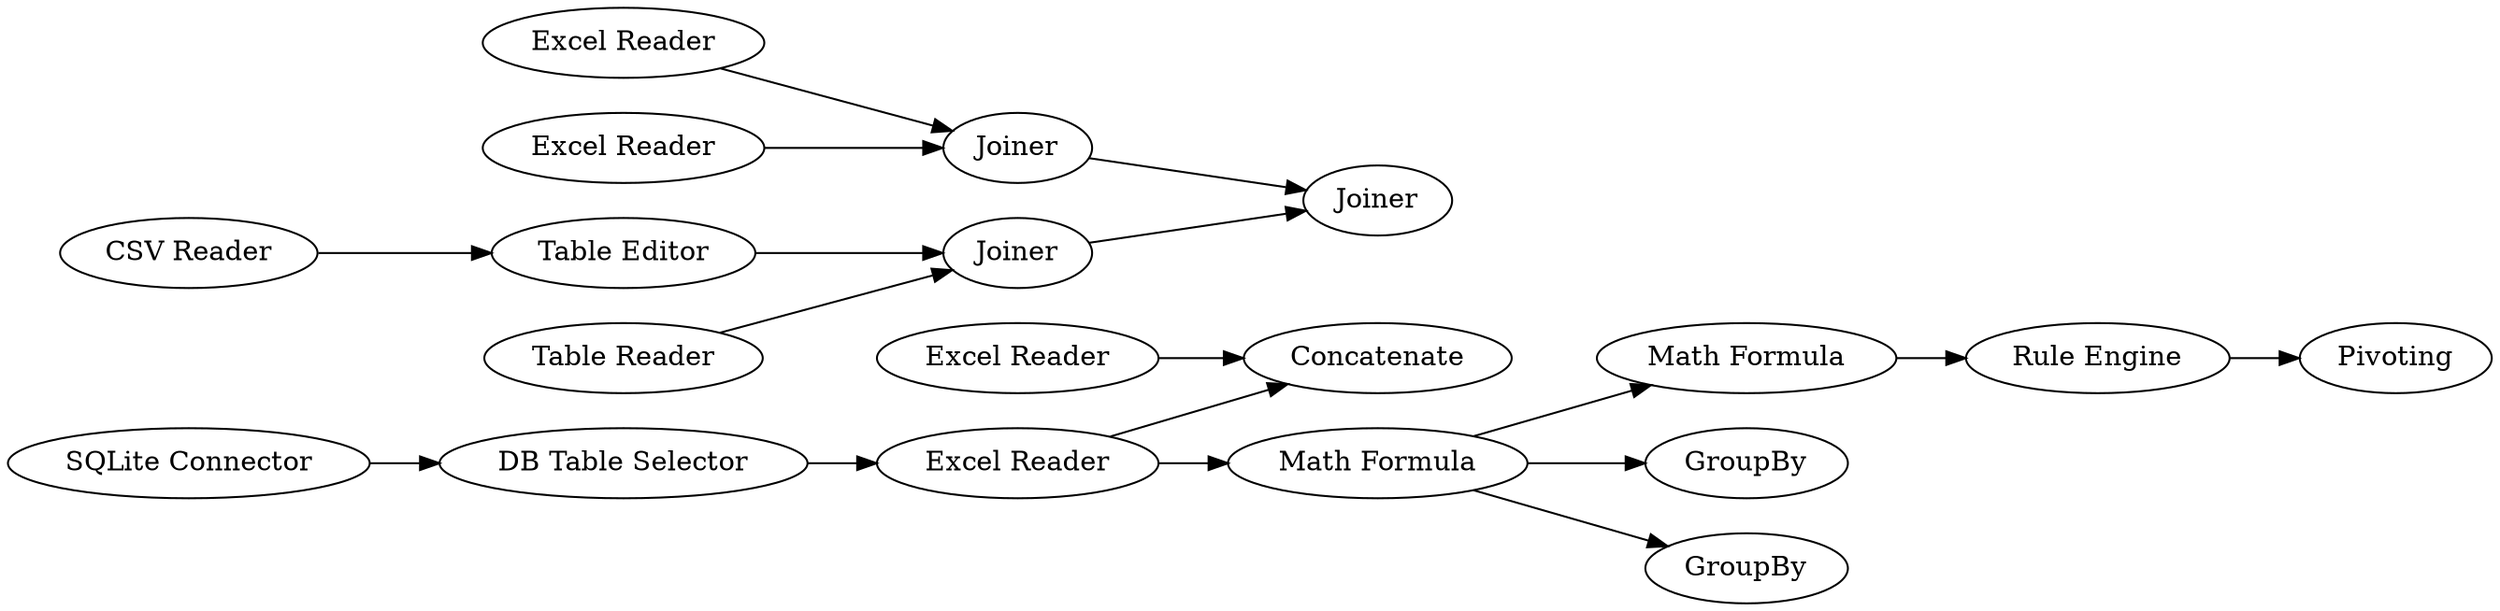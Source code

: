 digraph {
	20 -> 21
	19 -> 24
	20 -> 26
	37 -> 36
	39 -> 24
	27 -> 42
	19 -> 20
	20 -> 25
	42 -> 36
	21 -> 22
	38 -> 42
	23 -> 37
	34 -> 23
	33 -> 37
	22 -> 28
	6 -> 14
	14 -> 19
	27 [label="Excel Reader"]
	21 [label="Math Formula"]
	26 [label=GroupBy]
	19 [label="Excel Reader"]
	24 [label=Concatenate]
	6 [label="SQLite Connector"]
	25 [label=GroupBy]
	42 [label=Joiner]
	22 [label="Rule Engine"]
	28 [label=Pivoting]
	23 [label="Table Editor"]
	14 [label="DB Table Selector"]
	38 [label="Excel Reader"]
	20 [label="Math Formula"]
	34 [label="CSV Reader"]
	36 [label=Joiner]
	39 [label="Excel Reader"]
	33 [label="Table Reader"]
	37 [label=Joiner]
	rankdir=LR
}
